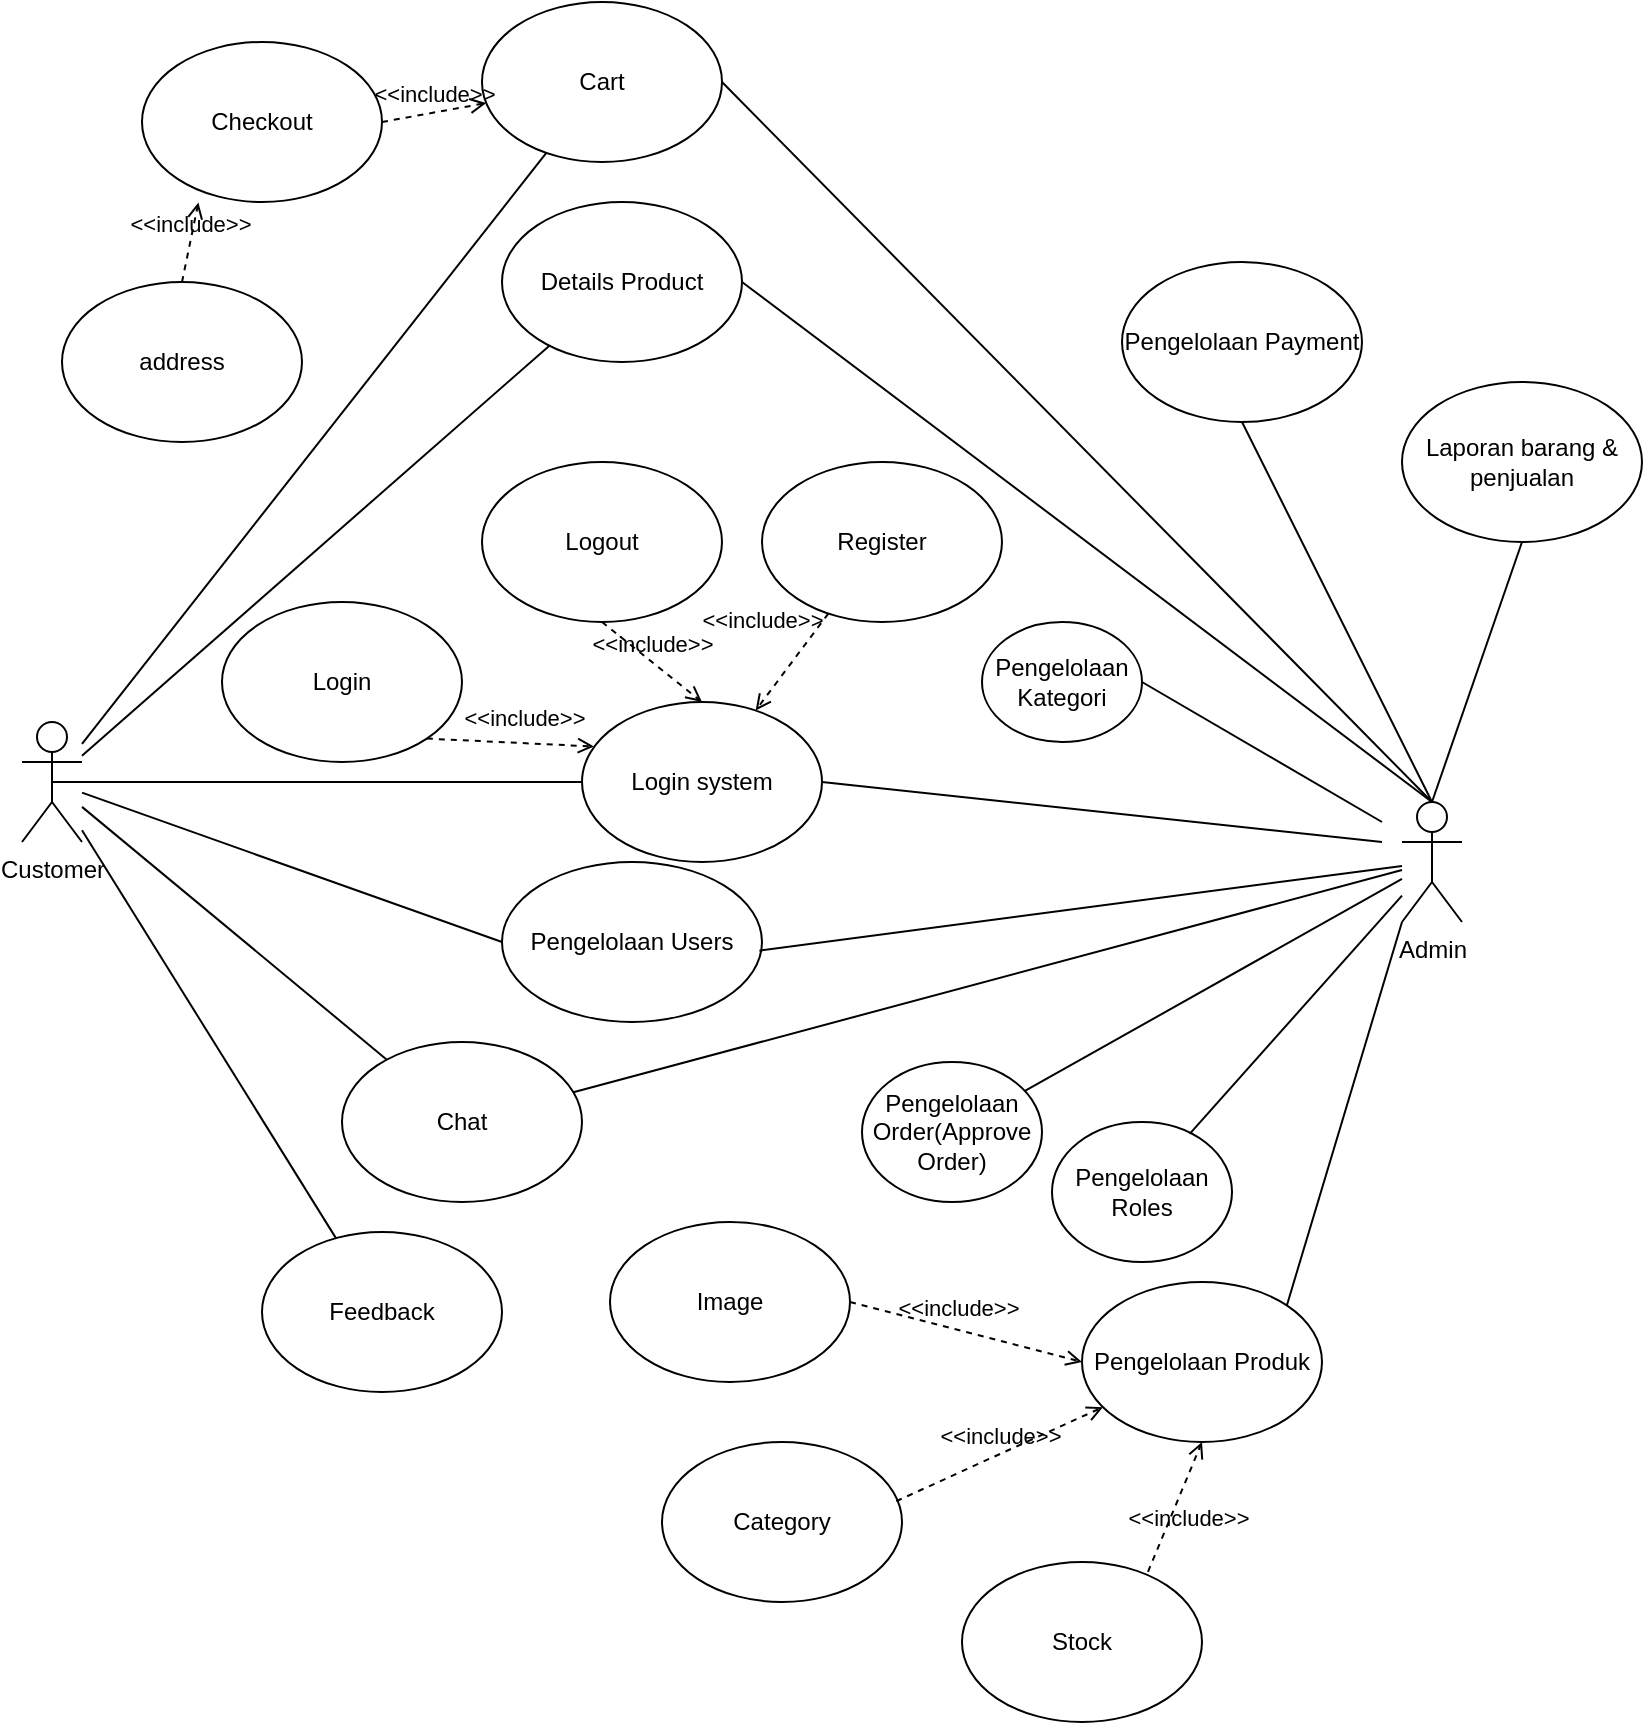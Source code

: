 <mxfile version="22.0.8" type="device">
  <diagram name="Page-1" id="bZsAR1skWYNJugg0s8mh">
    <mxGraphModel dx="1195" dy="1880" grid="1" gridSize="10" guides="1" tooltips="1" connect="1" arrows="1" fold="1" page="1" pageScale="1" pageWidth="827" pageHeight="1169" math="0" shadow="0">
      <root>
        <mxCell id="0" />
        <mxCell id="1" parent="0" />
        <mxCell id="6u_prL7bI_ugvkIZMt2R-1" value="Customer" style="shape=umlActor;verticalLabelPosition=bottom;verticalAlign=top;html=1;outlineConnect=0;" vertex="1" parent="1">
          <mxGeometry x="120" y="330" width="30" height="60" as="geometry" />
        </mxCell>
        <mxCell id="6u_prL7bI_ugvkIZMt2R-3" value="Admin" style="shape=umlActor;verticalLabelPosition=bottom;verticalAlign=top;html=1;outlineConnect=0;" vertex="1" parent="1">
          <mxGeometry x="810" y="370" width="30" height="60" as="geometry" />
        </mxCell>
        <mxCell id="6u_prL7bI_ugvkIZMt2R-5" value="Cart" style="ellipse;whiteSpace=wrap;html=1;" vertex="1" parent="1">
          <mxGeometry x="350" y="-30" width="120" height="80" as="geometry" />
        </mxCell>
        <mxCell id="6u_prL7bI_ugvkIZMt2R-6" value="Login system" style="ellipse;whiteSpace=wrap;html=1;" vertex="1" parent="1">
          <mxGeometry x="400" y="320" width="120" height="80" as="geometry" />
        </mxCell>
        <mxCell id="6u_prL7bI_ugvkIZMt2R-10" value="Chat" style="ellipse;whiteSpace=wrap;html=1;" vertex="1" parent="1">
          <mxGeometry x="280" y="490" width="120" height="80" as="geometry" />
        </mxCell>
        <mxCell id="6u_prL7bI_ugvkIZMt2R-11" value="Pengelolaan Produk" style="ellipse;whiteSpace=wrap;html=1;" vertex="1" parent="1">
          <mxGeometry x="650" y="610" width="120" height="80" as="geometry" />
        </mxCell>
        <mxCell id="6u_prL7bI_ugvkIZMt2R-12" value="Pengelolaan Order(Approve Order)" style="ellipse;whiteSpace=wrap;html=1;" vertex="1" parent="1">
          <mxGeometry x="540" y="500" width="90" height="70" as="geometry" />
        </mxCell>
        <mxCell id="6u_prL7bI_ugvkIZMt2R-18" value="" style="endArrow=none;html=1;rounded=0;entryX=1;entryY=0.5;entryDx=0;entryDy=0;" edge="1" parent="1" target="6u_prL7bI_ugvkIZMt2R-6">
          <mxGeometry width="50" height="50" relative="1" as="geometry">
            <mxPoint x="800" y="390" as="sourcePoint" />
            <mxPoint x="530" y="420" as="targetPoint" />
          </mxGeometry>
        </mxCell>
        <mxCell id="6u_prL7bI_ugvkIZMt2R-23" value="" style="endArrow=none;html=1;rounded=0;exitX=0.5;exitY=0.5;exitDx=0;exitDy=0;exitPerimeter=0;entryX=0;entryY=0.5;entryDx=0;entryDy=0;" edge="1" parent="1" source="6u_prL7bI_ugvkIZMt2R-1" target="6u_prL7bI_ugvkIZMt2R-6">
          <mxGeometry width="50" height="50" relative="1" as="geometry">
            <mxPoint x="390" y="440" as="sourcePoint" />
            <mxPoint x="440" y="390" as="targetPoint" />
          </mxGeometry>
        </mxCell>
        <mxCell id="6u_prL7bI_ugvkIZMt2R-24" value="Pengelolaan Kategori" style="ellipse;whiteSpace=wrap;html=1;" vertex="1" parent="1">
          <mxGeometry x="600" y="280" width="80" height="60" as="geometry" />
        </mxCell>
        <mxCell id="6u_prL7bI_ugvkIZMt2R-25" value="Pengelolaan Users" style="ellipse;whiteSpace=wrap;html=1;" vertex="1" parent="1">
          <mxGeometry x="360" y="400" width="130" height="80" as="geometry" />
        </mxCell>
        <mxCell id="6u_prL7bI_ugvkIZMt2R-26" value="" style="endArrow=none;html=1;rounded=0;exitX=0.99;exitY=0.554;exitDx=0;exitDy=0;exitPerimeter=0;" edge="1" parent="1" source="6u_prL7bI_ugvkIZMt2R-25" target="6u_prL7bI_ugvkIZMt2R-3">
          <mxGeometry width="50" height="50" relative="1" as="geometry">
            <mxPoint x="630" y="360" as="sourcePoint" />
            <mxPoint x="680" y="310" as="targetPoint" />
          </mxGeometry>
        </mxCell>
        <mxCell id="6u_prL7bI_ugvkIZMt2R-29" value="" style="endArrow=none;html=1;rounded=0;exitX=0;exitY=1;exitDx=0;exitDy=0;exitPerimeter=0;entryX=1;entryY=0;entryDx=0;entryDy=0;" edge="1" parent="1" source="6u_prL7bI_ugvkIZMt2R-3" target="6u_prL7bI_ugvkIZMt2R-11">
          <mxGeometry width="50" height="50" relative="1" as="geometry">
            <mxPoint x="630" y="360" as="sourcePoint" />
            <mxPoint x="680" y="310" as="targetPoint" />
          </mxGeometry>
        </mxCell>
        <mxCell id="6u_prL7bI_ugvkIZMt2R-31" value="" style="endArrow=none;html=1;rounded=0;exitX=1;exitY=0.5;exitDx=0;exitDy=0;" edge="1" parent="1" source="6u_prL7bI_ugvkIZMt2R-24">
          <mxGeometry width="50" height="50" relative="1" as="geometry">
            <mxPoint x="705" y="340" as="sourcePoint" />
            <mxPoint x="800" y="380" as="targetPoint" />
          </mxGeometry>
        </mxCell>
        <mxCell id="6u_prL7bI_ugvkIZMt2R-33" value="" style="endArrow=none;html=1;rounded=0;" edge="1" parent="1" source="6u_prL7bI_ugvkIZMt2R-12" target="6u_prL7bI_ugvkIZMt2R-3">
          <mxGeometry width="50" height="50" relative="1" as="geometry">
            <mxPoint x="550" y="360" as="sourcePoint" />
            <mxPoint x="600" y="310" as="targetPoint" />
          </mxGeometry>
        </mxCell>
        <mxCell id="6u_prL7bI_ugvkIZMt2R-34" value="" style="endArrow=none;html=1;rounded=0;" edge="1" parent="1" source="6u_prL7bI_ugvkIZMt2R-10" target="6u_prL7bI_ugvkIZMt2R-3">
          <mxGeometry width="50" height="50" relative="1" as="geometry">
            <mxPoint x="420" y="440" as="sourcePoint" />
            <mxPoint x="470" y="390" as="targetPoint" />
          </mxGeometry>
        </mxCell>
        <mxCell id="6u_prL7bI_ugvkIZMt2R-35" value="" style="endArrow=none;html=1;rounded=0;" edge="1" parent="1" source="6u_prL7bI_ugvkIZMt2R-1" target="6u_prL7bI_ugvkIZMt2R-10">
          <mxGeometry width="50" height="50" relative="1" as="geometry">
            <mxPoint x="420" y="440" as="sourcePoint" />
            <mxPoint x="470" y="390" as="targetPoint" />
          </mxGeometry>
        </mxCell>
        <mxCell id="6u_prL7bI_ugvkIZMt2R-36" value="" style="endArrow=none;html=1;rounded=0;" edge="1" parent="1" source="6u_prL7bI_ugvkIZMt2R-1" target="6u_prL7bI_ugvkIZMt2R-5">
          <mxGeometry width="50" height="50" relative="1" as="geometry">
            <mxPoint x="420" y="380" as="sourcePoint" />
            <mxPoint x="470" y="330" as="targetPoint" />
          </mxGeometry>
        </mxCell>
        <mxCell id="6u_prL7bI_ugvkIZMt2R-38" value="Login" style="ellipse;whiteSpace=wrap;html=1;" vertex="1" parent="1">
          <mxGeometry x="220" y="270" width="120" height="80" as="geometry" />
        </mxCell>
        <mxCell id="6u_prL7bI_ugvkIZMt2R-40" value="Logout" style="ellipse;whiteSpace=wrap;html=1;" vertex="1" parent="1">
          <mxGeometry x="350" y="200" width="120" height="80" as="geometry" />
        </mxCell>
        <mxCell id="6u_prL7bI_ugvkIZMt2R-42" value="Register" style="ellipse;whiteSpace=wrap;html=1;" vertex="1" parent="1">
          <mxGeometry x="490" y="200" width="120" height="80" as="geometry" />
        </mxCell>
        <mxCell id="6u_prL7bI_ugvkIZMt2R-43" value="&amp;lt;&amp;lt;include&amp;gt;&amp;gt;" style="html=1;verticalAlign=bottom;labelBackgroundColor=none;endArrow=open;endFill=0;dashed=1;rounded=0;exitX=0.5;exitY=1;exitDx=0;exitDy=0;entryX=0.5;entryY=0;entryDx=0;entryDy=0;" edge="1" parent="1" source="6u_prL7bI_ugvkIZMt2R-40" target="6u_prL7bI_ugvkIZMt2R-6">
          <mxGeometry width="160" relative="1" as="geometry">
            <mxPoint x="390" y="340" as="sourcePoint" />
            <mxPoint x="550" y="340" as="targetPoint" />
          </mxGeometry>
        </mxCell>
        <mxCell id="6u_prL7bI_ugvkIZMt2R-44" value="&amp;lt;&amp;lt;include&amp;gt;&amp;gt;" style="html=1;verticalAlign=bottom;labelBackgroundColor=none;endArrow=open;endFill=0;dashed=1;rounded=0;exitX=1;exitY=1;exitDx=0;exitDy=0;entryX=0.05;entryY=0.278;entryDx=0;entryDy=0;entryPerimeter=0;" edge="1" parent="1" source="6u_prL7bI_ugvkIZMt2R-38" target="6u_prL7bI_ugvkIZMt2R-6">
          <mxGeometry x="0.154" y="4" width="160" relative="1" as="geometry">
            <mxPoint x="484" y="280" as="sourcePoint" />
            <mxPoint x="470" y="330" as="targetPoint" />
            <mxPoint as="offset" />
          </mxGeometry>
        </mxCell>
        <mxCell id="6u_prL7bI_ugvkIZMt2R-45" value="&amp;lt;&amp;lt;include&amp;gt;&amp;gt;" style="html=1;verticalAlign=bottom;labelBackgroundColor=none;endArrow=open;endFill=0;dashed=1;rounded=0;" edge="1" parent="1" source="6u_prL7bI_ugvkIZMt2R-42" target="6u_prL7bI_ugvkIZMt2R-6">
          <mxGeometry x="-0.007" y="-19" width="160" relative="1" as="geometry">
            <mxPoint x="372" y="308" as="sourcePoint" />
            <mxPoint x="416" y="352" as="targetPoint" />
            <mxPoint as="offset" />
          </mxGeometry>
        </mxCell>
        <mxCell id="6u_prL7bI_ugvkIZMt2R-47" value="Image" style="ellipse;whiteSpace=wrap;html=1;" vertex="1" parent="1">
          <mxGeometry x="414" y="580" width="120" height="80" as="geometry" />
        </mxCell>
        <mxCell id="6u_prL7bI_ugvkIZMt2R-48" value="Category" style="ellipse;whiteSpace=wrap;html=1;" vertex="1" parent="1">
          <mxGeometry x="440" y="690" width="120" height="80" as="geometry" />
        </mxCell>
        <mxCell id="6u_prL7bI_ugvkIZMt2R-49" value="Stock" style="ellipse;whiteSpace=wrap;html=1;" vertex="1" parent="1">
          <mxGeometry x="590" y="750" width="120" height="80" as="geometry" />
        </mxCell>
        <mxCell id="6u_prL7bI_ugvkIZMt2R-50" value="&amp;lt;&amp;lt;include&amp;gt;&amp;gt;" style="html=1;verticalAlign=bottom;labelBackgroundColor=none;endArrow=open;endFill=0;dashed=1;rounded=0;exitX=1;exitY=0.5;exitDx=0;exitDy=0;entryX=0;entryY=0.5;entryDx=0;entryDy=0;" edge="1" parent="1" source="6u_prL7bI_ugvkIZMt2R-47" target="6u_prL7bI_ugvkIZMt2R-11">
          <mxGeometry x="-0.093" y="3" width="160" relative="1" as="geometry">
            <mxPoint x="410" y="620" as="sourcePoint" />
            <mxPoint x="570" y="620" as="targetPoint" />
            <mxPoint y="1" as="offset" />
          </mxGeometry>
        </mxCell>
        <mxCell id="6u_prL7bI_ugvkIZMt2R-51" value="&amp;lt;&amp;lt;include&amp;gt;&amp;gt;" style="html=1;verticalAlign=bottom;labelBackgroundColor=none;endArrow=open;endFill=0;dashed=1;rounded=0;exitX=0.976;exitY=0.37;exitDx=0;exitDy=0;exitPerimeter=0;" edge="1" parent="1" source="6u_prL7bI_ugvkIZMt2R-48" target="6u_prL7bI_ugvkIZMt2R-11">
          <mxGeometry width="160" relative="1" as="geometry">
            <mxPoint x="430" y="680" as="sourcePoint" />
            <mxPoint x="498" y="663" as="targetPoint" />
          </mxGeometry>
        </mxCell>
        <mxCell id="6u_prL7bI_ugvkIZMt2R-52" value="&amp;lt;&amp;lt;include&amp;gt;&amp;gt;" style="html=1;verticalAlign=bottom;labelBackgroundColor=none;endArrow=open;endFill=0;dashed=1;rounded=0;exitX=0.775;exitY=0.061;exitDx=0;exitDy=0;entryX=0.5;entryY=1;entryDx=0;entryDy=0;exitPerimeter=0;" edge="1" parent="1" source="6u_prL7bI_ugvkIZMt2R-49" target="6u_prL7bI_ugvkIZMt2R-11">
          <mxGeometry x="-0.298" y="-12" width="160" relative="1" as="geometry">
            <mxPoint x="500" y="770" as="sourcePoint" />
            <mxPoint x="540" y="675" as="targetPoint" />
            <mxPoint as="offset" />
          </mxGeometry>
        </mxCell>
        <mxCell id="6u_prL7bI_ugvkIZMt2R-53" value="Details Product" style="ellipse;whiteSpace=wrap;html=1;" vertex="1" parent="1">
          <mxGeometry x="360" y="70" width="120" height="80" as="geometry" />
        </mxCell>
        <mxCell id="6u_prL7bI_ugvkIZMt2R-54" value="" style="endArrow=none;html=1;rounded=0;" edge="1" parent="1" source="6u_prL7bI_ugvkIZMt2R-1" target="6u_prL7bI_ugvkIZMt2R-53">
          <mxGeometry width="50" height="50" relative="1" as="geometry">
            <mxPoint x="420" y="300" as="sourcePoint" />
            <mxPoint x="470" y="250" as="targetPoint" />
          </mxGeometry>
        </mxCell>
        <mxCell id="6u_prL7bI_ugvkIZMt2R-55" value="" style="endArrow=none;html=1;rounded=0;exitX=0.5;exitY=0;exitDx=0;exitDy=0;exitPerimeter=0;entryX=1;entryY=0.5;entryDx=0;entryDy=0;" edge="1" parent="1" source="6u_prL7bI_ugvkIZMt2R-3" target="6u_prL7bI_ugvkIZMt2R-53">
          <mxGeometry width="50" height="50" relative="1" as="geometry">
            <mxPoint x="420" y="300" as="sourcePoint" />
            <mxPoint x="470" y="250" as="targetPoint" />
          </mxGeometry>
        </mxCell>
        <mxCell id="6u_prL7bI_ugvkIZMt2R-56" value="Checkout" style="ellipse;whiteSpace=wrap;html=1;" vertex="1" parent="1">
          <mxGeometry x="180" y="-10" width="120" height="80" as="geometry" />
        </mxCell>
        <mxCell id="6u_prL7bI_ugvkIZMt2R-57" value="&amp;lt;&amp;lt;include&amp;gt;&amp;gt;" style="html=1;verticalAlign=bottom;labelBackgroundColor=none;endArrow=open;endFill=0;dashed=1;rounded=0;exitX=1;exitY=0.5;exitDx=0;exitDy=0;" edge="1" parent="1" source="6u_prL7bI_ugvkIZMt2R-56" target="6u_prL7bI_ugvkIZMt2R-5">
          <mxGeometry width="160" relative="1" as="geometry">
            <mxPoint x="120" y="80" as="sourcePoint" />
            <mxPoint x="280" y="80" as="targetPoint" />
          </mxGeometry>
        </mxCell>
        <mxCell id="6u_prL7bI_ugvkIZMt2R-58" value="Pengelolaan Payment" style="ellipse;whiteSpace=wrap;html=1;" vertex="1" parent="1">
          <mxGeometry x="670" y="100" width="120" height="80" as="geometry" />
        </mxCell>
        <mxCell id="6u_prL7bI_ugvkIZMt2R-59" value="" style="endArrow=none;html=1;rounded=0;exitX=0.5;exitY=0;exitDx=0;exitDy=0;exitPerimeter=0;entryX=0.5;entryY=1;entryDx=0;entryDy=0;" edge="1" parent="1" source="6u_prL7bI_ugvkIZMt2R-3" target="6u_prL7bI_ugvkIZMt2R-58">
          <mxGeometry width="50" height="50" relative="1" as="geometry">
            <mxPoint x="370" y="370" as="sourcePoint" />
            <mxPoint x="420" y="320" as="targetPoint" />
          </mxGeometry>
        </mxCell>
        <mxCell id="6u_prL7bI_ugvkIZMt2R-60" value="Laporan barang &amp;amp; penjualan" style="ellipse;whiteSpace=wrap;html=1;" vertex="1" parent="1">
          <mxGeometry x="810" y="160" width="120" height="80" as="geometry" />
        </mxCell>
        <mxCell id="6u_prL7bI_ugvkIZMt2R-64" value="address" style="ellipse;whiteSpace=wrap;html=1;" vertex="1" parent="1">
          <mxGeometry x="140" y="110" width="120" height="80" as="geometry" />
        </mxCell>
        <mxCell id="6u_prL7bI_ugvkIZMt2R-67" value="&amp;lt;&amp;lt;include&amp;gt;&amp;gt;" style="html=1;verticalAlign=bottom;labelBackgroundColor=none;endArrow=open;endFill=0;dashed=1;rounded=0;exitX=0.5;exitY=0;exitDx=0;exitDy=0;entryX=0.235;entryY=1.003;entryDx=0;entryDy=0;entryPerimeter=0;" edge="1" parent="1" source="6u_prL7bI_ugvkIZMt2R-64" target="6u_prL7bI_ugvkIZMt2R-56">
          <mxGeometry width="160" relative="1" as="geometry">
            <mxPoint x="290" y="130" as="sourcePoint" />
            <mxPoint x="235" y="163" as="targetPoint" />
          </mxGeometry>
        </mxCell>
        <mxCell id="6u_prL7bI_ugvkIZMt2R-68" value="" style="endArrow=none;html=1;rounded=0;exitX=0.5;exitY=0;exitDx=0;exitDy=0;exitPerimeter=0;entryX=0.5;entryY=1;entryDx=0;entryDy=0;" edge="1" parent="1" source="6u_prL7bI_ugvkIZMt2R-3" target="6u_prL7bI_ugvkIZMt2R-60">
          <mxGeometry width="50" height="50" relative="1" as="geometry">
            <mxPoint x="480" y="390" as="sourcePoint" />
            <mxPoint x="530" y="340" as="targetPoint" />
          </mxGeometry>
        </mxCell>
        <mxCell id="6u_prL7bI_ugvkIZMt2R-69" value="" style="endArrow=none;html=1;rounded=0;entryX=0;entryY=0.5;entryDx=0;entryDy=0;" edge="1" parent="1" source="6u_prL7bI_ugvkIZMt2R-1" target="6u_prL7bI_ugvkIZMt2R-25">
          <mxGeometry width="50" height="50" relative="1" as="geometry">
            <mxPoint x="690" y="470" as="sourcePoint" />
            <mxPoint x="740" y="420" as="targetPoint" />
          </mxGeometry>
        </mxCell>
        <mxCell id="6u_prL7bI_ugvkIZMt2R-70" value="Pengelolaan Roles" style="ellipse;whiteSpace=wrap;html=1;" vertex="1" parent="1">
          <mxGeometry x="635" y="530" width="90" height="70" as="geometry" />
        </mxCell>
        <mxCell id="6u_prL7bI_ugvkIZMt2R-72" value="" style="endArrow=none;html=1;rounded=0;exitX=0.765;exitY=0.085;exitDx=0;exitDy=0;exitPerimeter=0;" edge="1" parent="1" source="6u_prL7bI_ugvkIZMt2R-70" target="6u_prL7bI_ugvkIZMt2R-3">
          <mxGeometry width="50" height="50" relative="1" as="geometry">
            <mxPoint x="720" y="590" as="sourcePoint" />
            <mxPoint x="770" y="540" as="targetPoint" />
          </mxGeometry>
        </mxCell>
        <mxCell id="6u_prL7bI_ugvkIZMt2R-74" value="Feedback" style="ellipse;whiteSpace=wrap;html=1;" vertex="1" parent="1">
          <mxGeometry x="240" y="585" width="120" height="80" as="geometry" />
        </mxCell>
        <mxCell id="6u_prL7bI_ugvkIZMt2R-75" value="" style="endArrow=none;html=1;rounded=0;" edge="1" parent="1" source="6u_prL7bI_ugvkIZMt2R-74" target="6u_prL7bI_ugvkIZMt2R-1">
          <mxGeometry width="50" height="50" relative="1" as="geometry">
            <mxPoint x="480" y="440" as="sourcePoint" />
            <mxPoint x="530" y="390" as="targetPoint" />
          </mxGeometry>
        </mxCell>
        <mxCell id="6u_prL7bI_ugvkIZMt2R-76" value="" style="endArrow=none;html=1;rounded=0;exitX=0.5;exitY=0;exitDx=0;exitDy=0;exitPerimeter=0;entryX=1;entryY=0.5;entryDx=0;entryDy=0;" edge="1" parent="1" source="6u_prL7bI_ugvkIZMt2R-3" target="6u_prL7bI_ugvkIZMt2R-5">
          <mxGeometry width="50" height="50" relative="1" as="geometry">
            <mxPoint x="470" y="220" as="sourcePoint" />
            <mxPoint x="810" y="-20" as="targetPoint" />
          </mxGeometry>
        </mxCell>
      </root>
    </mxGraphModel>
  </diagram>
</mxfile>
